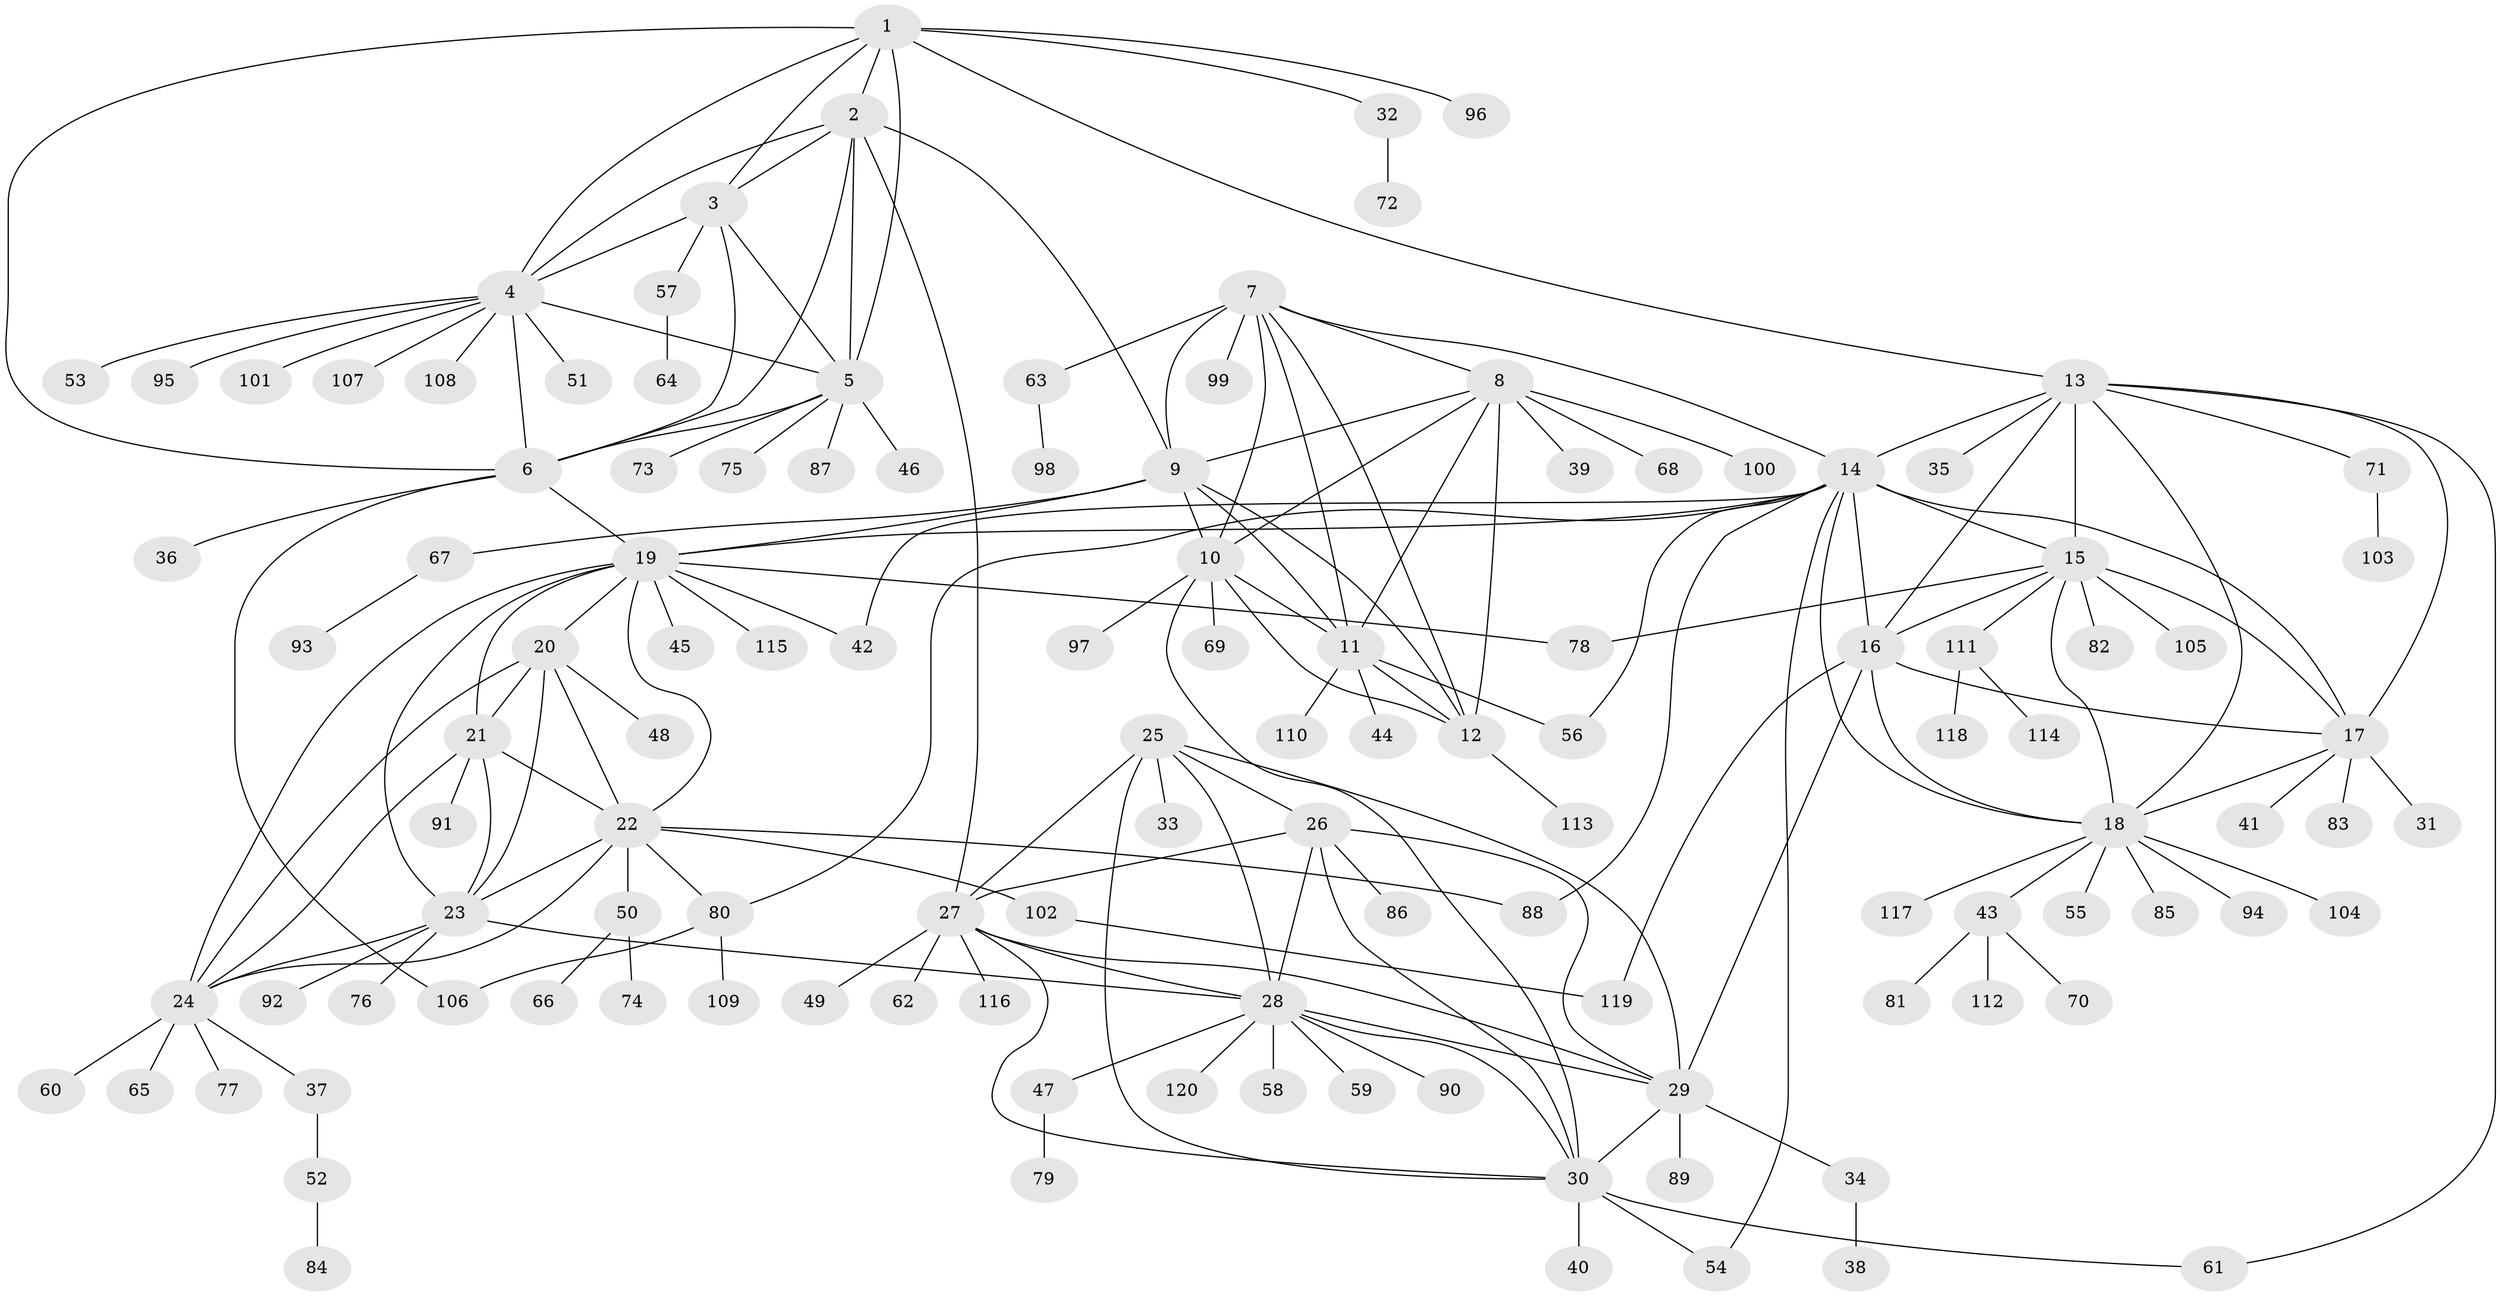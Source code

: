 // coarse degree distribution, {16: 0.020833333333333332, 3: 0.0625, 8: 0.041666666666666664, 4: 0.0625, 14: 0.020833333333333332, 7: 0.020833333333333332, 2: 0.125, 6: 0.020833333333333332, 9: 0.020833333333333332, 5: 0.020833333333333332, 1: 0.5833333333333334}
// Generated by graph-tools (version 1.1) at 2025/19/03/04/25 18:19:53]
// undirected, 120 vertices, 184 edges
graph export_dot {
graph [start="1"]
  node [color=gray90,style=filled];
  1;
  2;
  3;
  4;
  5;
  6;
  7;
  8;
  9;
  10;
  11;
  12;
  13;
  14;
  15;
  16;
  17;
  18;
  19;
  20;
  21;
  22;
  23;
  24;
  25;
  26;
  27;
  28;
  29;
  30;
  31;
  32;
  33;
  34;
  35;
  36;
  37;
  38;
  39;
  40;
  41;
  42;
  43;
  44;
  45;
  46;
  47;
  48;
  49;
  50;
  51;
  52;
  53;
  54;
  55;
  56;
  57;
  58;
  59;
  60;
  61;
  62;
  63;
  64;
  65;
  66;
  67;
  68;
  69;
  70;
  71;
  72;
  73;
  74;
  75;
  76;
  77;
  78;
  79;
  80;
  81;
  82;
  83;
  84;
  85;
  86;
  87;
  88;
  89;
  90;
  91;
  92;
  93;
  94;
  95;
  96;
  97;
  98;
  99;
  100;
  101;
  102;
  103;
  104;
  105;
  106;
  107;
  108;
  109;
  110;
  111;
  112;
  113;
  114;
  115;
  116;
  117;
  118;
  119;
  120;
  1 -- 2;
  1 -- 3;
  1 -- 4;
  1 -- 5;
  1 -- 6;
  1 -- 13;
  1 -- 32;
  1 -- 96;
  2 -- 3;
  2 -- 4;
  2 -- 5;
  2 -- 6;
  2 -- 9;
  2 -- 27;
  3 -- 4;
  3 -- 5;
  3 -- 6;
  3 -- 57;
  4 -- 5;
  4 -- 6;
  4 -- 51;
  4 -- 53;
  4 -- 95;
  4 -- 101;
  4 -- 107;
  4 -- 108;
  5 -- 6;
  5 -- 46;
  5 -- 73;
  5 -- 75;
  5 -- 87;
  6 -- 19;
  6 -- 36;
  6 -- 106;
  7 -- 8;
  7 -- 9;
  7 -- 10;
  7 -- 11;
  7 -- 12;
  7 -- 14;
  7 -- 63;
  7 -- 99;
  8 -- 9;
  8 -- 10;
  8 -- 11;
  8 -- 12;
  8 -- 39;
  8 -- 68;
  8 -- 100;
  9 -- 10;
  9 -- 11;
  9 -- 12;
  9 -- 19;
  9 -- 67;
  10 -- 11;
  10 -- 12;
  10 -- 30;
  10 -- 69;
  10 -- 97;
  11 -- 12;
  11 -- 44;
  11 -- 56;
  11 -- 110;
  12 -- 113;
  13 -- 14;
  13 -- 15;
  13 -- 16;
  13 -- 17;
  13 -- 18;
  13 -- 35;
  13 -- 61;
  13 -- 71;
  14 -- 15;
  14 -- 16;
  14 -- 17;
  14 -- 18;
  14 -- 19;
  14 -- 42;
  14 -- 54;
  14 -- 56;
  14 -- 80;
  14 -- 88;
  15 -- 16;
  15 -- 17;
  15 -- 18;
  15 -- 78;
  15 -- 82;
  15 -- 105;
  15 -- 111;
  16 -- 17;
  16 -- 18;
  16 -- 29;
  16 -- 119;
  17 -- 18;
  17 -- 31;
  17 -- 41;
  17 -- 83;
  18 -- 43;
  18 -- 55;
  18 -- 85;
  18 -- 94;
  18 -- 104;
  18 -- 117;
  19 -- 20;
  19 -- 21;
  19 -- 22;
  19 -- 23;
  19 -- 24;
  19 -- 42;
  19 -- 45;
  19 -- 78;
  19 -- 115;
  20 -- 21;
  20 -- 22;
  20 -- 23;
  20 -- 24;
  20 -- 48;
  21 -- 22;
  21 -- 23;
  21 -- 24;
  21 -- 91;
  22 -- 23;
  22 -- 24;
  22 -- 50;
  22 -- 80;
  22 -- 88;
  22 -- 102;
  23 -- 24;
  23 -- 28;
  23 -- 76;
  23 -- 92;
  24 -- 37;
  24 -- 60;
  24 -- 65;
  24 -- 77;
  25 -- 26;
  25 -- 27;
  25 -- 28;
  25 -- 29;
  25 -- 30;
  25 -- 33;
  26 -- 27;
  26 -- 28;
  26 -- 29;
  26 -- 30;
  26 -- 86;
  27 -- 28;
  27 -- 29;
  27 -- 30;
  27 -- 49;
  27 -- 62;
  27 -- 116;
  28 -- 29;
  28 -- 30;
  28 -- 47;
  28 -- 58;
  28 -- 59;
  28 -- 90;
  28 -- 120;
  29 -- 30;
  29 -- 34;
  29 -- 89;
  30 -- 40;
  30 -- 54;
  30 -- 61;
  32 -- 72;
  34 -- 38;
  37 -- 52;
  43 -- 70;
  43 -- 81;
  43 -- 112;
  47 -- 79;
  50 -- 66;
  50 -- 74;
  52 -- 84;
  57 -- 64;
  63 -- 98;
  67 -- 93;
  71 -- 103;
  80 -- 106;
  80 -- 109;
  102 -- 119;
  111 -- 114;
  111 -- 118;
}
